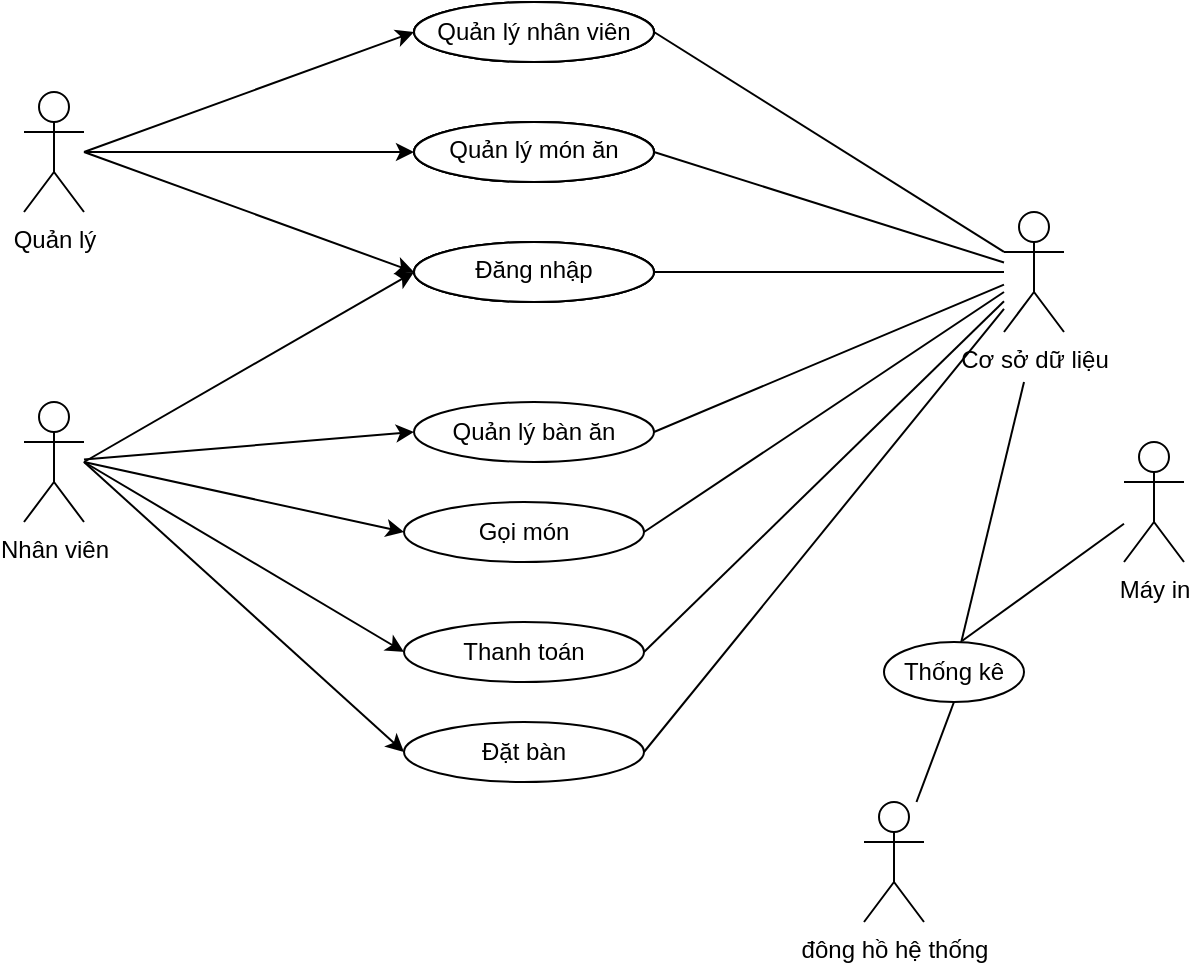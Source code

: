 <mxfile version="20.5.3" type="github">
  <diagram id="9unHF-hbmZ2nkv6X6ykx" name="Page-1">
    <mxGraphModel dx="831" dy="516" grid="1" gridSize="10" guides="1" tooltips="1" connect="1" arrows="1" fold="1" page="1" pageScale="1" pageWidth="850" pageHeight="1100" math="0" shadow="0">
      <root>
        <mxCell id="0" />
        <mxCell id="1" parent="0" />
        <mxCell id="NQcIBACFVZ98-y2kzVYC-5" style="rounded=0;orthogonalLoop=1;jettySize=auto;html=1;entryX=0;entryY=0.5;entryDx=0;entryDy=0;" edge="1" parent="1" target="NQcIBACFVZ98-y2kzVYC-4">
          <mxGeometry relative="1" as="geometry">
            <mxPoint x="165" y="215" as="sourcePoint" />
          </mxGeometry>
        </mxCell>
        <mxCell id="NQcIBACFVZ98-y2kzVYC-13" value="" style="edgeStyle=none;rounded=0;orthogonalLoop=1;jettySize=auto;html=1;" edge="1" parent="1" source="NQcIBACFVZ98-y2kzVYC-1" target="NQcIBACFVZ98-y2kzVYC-12">
          <mxGeometry relative="1" as="geometry" />
        </mxCell>
        <mxCell id="NQcIBACFVZ98-y2kzVYC-19" style="edgeStyle=none;rounded=0;orthogonalLoop=1;jettySize=auto;html=1;entryX=0;entryY=0.5;entryDx=0;entryDy=0;" edge="1" parent="1" target="NQcIBACFVZ98-y2kzVYC-18">
          <mxGeometry relative="1" as="geometry">
            <mxPoint x="165" y="215" as="sourcePoint" />
          </mxGeometry>
        </mxCell>
        <mxCell id="NQcIBACFVZ98-y2kzVYC-1" value="Quản lý" style="shape=umlActor;verticalLabelPosition=bottom;verticalAlign=top;html=1;outlineConnect=0;" vertex="1" parent="1">
          <mxGeometry x="135" y="185" width="30" height="60" as="geometry" />
        </mxCell>
        <mxCell id="NQcIBACFVZ98-y2kzVYC-4" value="Quản lý nhân viên" style="ellipse;whiteSpace=wrap;html=1;" vertex="1" parent="1">
          <mxGeometry x="330" y="140" width="120" height="30" as="geometry" />
        </mxCell>
        <mxCell id="NQcIBACFVZ98-y2kzVYC-12" value="Quản lý món ăn" style="ellipse;whiteSpace=wrap;html=1;verticalAlign=top;" vertex="1" parent="1">
          <mxGeometry x="330" y="200" width="120" height="30" as="geometry" />
        </mxCell>
        <mxCell id="NQcIBACFVZ98-y2kzVYC-18" value="Đăng nhập" style="ellipse;whiteSpace=wrap;html=1;verticalAlign=top;" vertex="1" parent="1">
          <mxGeometry x="330" y="260" width="120" height="30" as="geometry" />
        </mxCell>
        <mxCell id="NQcIBACFVZ98-y2kzVYC-35" style="edgeStyle=none;rounded=0;orthogonalLoop=1;jettySize=auto;html=1;entryX=0;entryY=0.5;entryDx=0;entryDy=0;" edge="1" parent="1" target="NQcIBACFVZ98-y2kzVYC-18">
          <mxGeometry relative="1" as="geometry">
            <mxPoint x="165" y="370" as="sourcePoint" />
          </mxGeometry>
        </mxCell>
        <mxCell id="NQcIBACFVZ98-y2kzVYC-36" style="edgeStyle=none;rounded=0;orthogonalLoop=1;jettySize=auto;html=1;entryX=0;entryY=0.5;entryDx=0;entryDy=0;" edge="1" parent="1" source="NQcIBACFVZ98-y2kzVYC-21" target="NQcIBACFVZ98-y2kzVYC-34">
          <mxGeometry relative="1" as="geometry">
            <mxPoint x="165" y="360" as="sourcePoint" />
          </mxGeometry>
        </mxCell>
        <mxCell id="NQcIBACFVZ98-y2kzVYC-40" style="edgeStyle=none;rounded=0;orthogonalLoop=1;jettySize=auto;html=1;entryX=0;entryY=0.5;entryDx=0;entryDy=0;" edge="1" parent="1" target="NQcIBACFVZ98-y2kzVYC-37">
          <mxGeometry relative="1" as="geometry">
            <mxPoint x="165" y="370" as="sourcePoint" />
          </mxGeometry>
        </mxCell>
        <mxCell id="NQcIBACFVZ98-y2kzVYC-41" style="edgeStyle=none;rounded=0;orthogonalLoop=1;jettySize=auto;html=1;entryX=0;entryY=0.5;entryDx=0;entryDy=0;" edge="1" parent="1" target="NQcIBACFVZ98-y2kzVYC-38">
          <mxGeometry relative="1" as="geometry">
            <mxPoint x="165" y="370" as="sourcePoint" />
          </mxGeometry>
        </mxCell>
        <mxCell id="NQcIBACFVZ98-y2kzVYC-42" style="edgeStyle=none;rounded=0;orthogonalLoop=1;jettySize=auto;html=1;entryX=0;entryY=0.5;entryDx=0;entryDy=0;" edge="1" parent="1" target="NQcIBACFVZ98-y2kzVYC-39">
          <mxGeometry relative="1" as="geometry">
            <mxPoint x="165" y="370" as="sourcePoint" />
          </mxGeometry>
        </mxCell>
        <mxCell id="NQcIBACFVZ98-y2kzVYC-21" value="Nhân viên" style="shape=umlActor;verticalLabelPosition=bottom;verticalAlign=top;html=1;outlineConnect=0;" vertex="1" parent="1">
          <mxGeometry x="135" y="340" width="30" height="60" as="geometry" />
        </mxCell>
        <mxCell id="NQcIBACFVZ98-y2kzVYC-66" style="edgeStyle=none;rounded=0;orthogonalLoop=1;jettySize=auto;html=1;endArrow=none;endFill=0;exitX=1;exitY=0.5;exitDx=0;exitDy=0;" edge="1" parent="1" source="NQcIBACFVZ98-y2kzVYC-34" target="NQcIBACFVZ98-y2kzVYC-43">
          <mxGeometry relative="1" as="geometry" />
        </mxCell>
        <mxCell id="NQcIBACFVZ98-y2kzVYC-34" value="Quản lý bàn ăn" style="ellipse;whiteSpace=wrap;html=1;" vertex="1" parent="1">
          <mxGeometry x="330" y="340" width="120" height="30" as="geometry" />
        </mxCell>
        <mxCell id="NQcIBACFVZ98-y2kzVYC-67" style="edgeStyle=none;rounded=0;orthogonalLoop=1;jettySize=auto;html=1;endArrow=none;endFill=0;exitX=1;exitY=0.5;exitDx=0;exitDy=0;" edge="1" parent="1" source="NQcIBACFVZ98-y2kzVYC-37" target="NQcIBACFVZ98-y2kzVYC-43">
          <mxGeometry relative="1" as="geometry" />
        </mxCell>
        <mxCell id="NQcIBACFVZ98-y2kzVYC-37" value="Gọi món" style="ellipse;whiteSpace=wrap;html=1;" vertex="1" parent="1">
          <mxGeometry x="325" y="390" width="120" height="30" as="geometry" />
        </mxCell>
        <mxCell id="NQcIBACFVZ98-y2kzVYC-68" style="edgeStyle=none;rounded=0;orthogonalLoop=1;jettySize=auto;html=1;endArrow=none;endFill=0;exitX=1;exitY=0.5;exitDx=0;exitDy=0;" edge="1" parent="1" source="NQcIBACFVZ98-y2kzVYC-38" target="NQcIBACFVZ98-y2kzVYC-43">
          <mxGeometry relative="1" as="geometry" />
        </mxCell>
        <mxCell id="NQcIBACFVZ98-y2kzVYC-38" value="Thanh toán" style="ellipse;whiteSpace=wrap;html=1;" vertex="1" parent="1">
          <mxGeometry x="325" y="450" width="120" height="30" as="geometry" />
        </mxCell>
        <mxCell id="NQcIBACFVZ98-y2kzVYC-69" style="edgeStyle=none;rounded=0;orthogonalLoop=1;jettySize=auto;html=1;endArrow=none;endFill=0;exitX=1;exitY=0.5;exitDx=0;exitDy=0;" edge="1" parent="1" source="NQcIBACFVZ98-y2kzVYC-39" target="NQcIBACFVZ98-y2kzVYC-43">
          <mxGeometry relative="1" as="geometry" />
        </mxCell>
        <mxCell id="NQcIBACFVZ98-y2kzVYC-39" value="Đặt bàn" style="ellipse;whiteSpace=wrap;html=1;" vertex="1" parent="1">
          <mxGeometry x="325" y="500" width="120" height="30" as="geometry" />
        </mxCell>
        <mxCell id="NQcIBACFVZ98-y2kzVYC-43" value="Cơ sở dữ liệu" style="shape=umlActor;verticalLabelPosition=bottom;verticalAlign=top;html=1;outlineConnect=0;" vertex="1" parent="1">
          <mxGeometry x="625" y="245" width="30" height="60" as="geometry" />
        </mxCell>
        <mxCell id="NQcIBACFVZ98-y2kzVYC-44" style="edgeStyle=none;rounded=0;orthogonalLoop=1;jettySize=auto;html=1;entryX=1;entryY=0.5;entryDx=0;entryDy=0;" edge="1" parent="1" source="NQcIBACFVZ98-y2kzVYC-18" target="NQcIBACFVZ98-y2kzVYC-18">
          <mxGeometry relative="1" as="geometry" />
        </mxCell>
        <mxCell id="NQcIBACFVZ98-y2kzVYC-45" value="Đăng nhập" style="ellipse;whiteSpace=wrap;html=1;verticalAlign=top;" vertex="1" parent="1">
          <mxGeometry x="330" y="260" width="120" height="30" as="geometry" />
        </mxCell>
        <mxCell id="NQcIBACFVZ98-y2kzVYC-46" value="Quản lý món ăn" style="ellipse;whiteSpace=wrap;html=1;verticalAlign=top;" vertex="1" parent="1">
          <mxGeometry x="330" y="200" width="120" height="30" as="geometry" />
        </mxCell>
        <mxCell id="NQcIBACFVZ98-y2kzVYC-47" value="Quản lý nhân viên" style="ellipse;whiteSpace=wrap;html=1;" vertex="1" parent="1">
          <mxGeometry x="330" y="140" width="120" height="30" as="geometry" />
        </mxCell>
        <mxCell id="NQcIBACFVZ98-y2kzVYC-65" style="edgeStyle=none;rounded=0;orthogonalLoop=1;jettySize=auto;html=1;endArrow=none;endFill=0;exitX=1;exitY=0.5;exitDx=0;exitDy=0;" edge="1" parent="1" source="NQcIBACFVZ98-y2kzVYC-48" target="NQcIBACFVZ98-y2kzVYC-43">
          <mxGeometry relative="1" as="geometry" />
        </mxCell>
        <mxCell id="NQcIBACFVZ98-y2kzVYC-48" value="Đăng nhập" style="ellipse;whiteSpace=wrap;html=1;verticalAlign=top;" vertex="1" parent="1">
          <mxGeometry x="330" y="260" width="120" height="30" as="geometry" />
        </mxCell>
        <mxCell id="NQcIBACFVZ98-y2kzVYC-53" style="edgeStyle=none;rounded=0;orthogonalLoop=1;jettySize=auto;html=1;endArrow=none;endFill=0;exitX=1;exitY=0.5;exitDx=0;exitDy=0;" edge="1" parent="1" source="NQcIBACFVZ98-y2kzVYC-49" target="NQcIBACFVZ98-y2kzVYC-43">
          <mxGeometry relative="1" as="geometry" />
        </mxCell>
        <mxCell id="NQcIBACFVZ98-y2kzVYC-49" value="Quản lý món ăn" style="ellipse;whiteSpace=wrap;html=1;verticalAlign=top;" vertex="1" parent="1">
          <mxGeometry x="330" y="200" width="120" height="30" as="geometry" />
        </mxCell>
        <mxCell id="NQcIBACFVZ98-y2kzVYC-52" style="edgeStyle=none;rounded=0;orthogonalLoop=1;jettySize=auto;html=1;endArrow=none;endFill=0;entryX=0;entryY=0.333;entryDx=0;entryDy=0;entryPerimeter=0;exitX=1;exitY=0.5;exitDx=0;exitDy=0;" edge="1" parent="1" source="NQcIBACFVZ98-y2kzVYC-50" target="NQcIBACFVZ98-y2kzVYC-43">
          <mxGeometry relative="1" as="geometry">
            <mxPoint x="595" y="260" as="targetPoint" />
          </mxGeometry>
        </mxCell>
        <mxCell id="NQcIBACFVZ98-y2kzVYC-50" value="Quản lý nhân viên" style="ellipse;whiteSpace=wrap;html=1;" vertex="1" parent="1">
          <mxGeometry x="330" y="140" width="120" height="30" as="geometry" />
        </mxCell>
        <mxCell id="NQcIBACFVZ98-y2kzVYC-75" style="edgeStyle=none;rounded=0;orthogonalLoop=1;jettySize=auto;html=1;endArrow=none;endFill=0;" edge="1" parent="1" source="NQcIBACFVZ98-y2kzVYC-74">
          <mxGeometry relative="1" as="geometry">
            <mxPoint x="635" y="330" as="targetPoint" />
          </mxGeometry>
        </mxCell>
        <mxCell id="NQcIBACFVZ98-y2kzVYC-77" style="edgeStyle=none;rounded=0;orthogonalLoop=1;jettySize=auto;html=1;endArrow=none;endFill=0;exitX=0.559;exitY=-0.02;exitDx=0;exitDy=0;exitPerimeter=0;" edge="1" parent="1" source="NQcIBACFVZ98-y2kzVYC-74" target="NQcIBACFVZ98-y2kzVYC-76">
          <mxGeometry relative="1" as="geometry" />
        </mxCell>
        <mxCell id="NQcIBACFVZ98-y2kzVYC-74" value="Thống kê" style="ellipse;whiteSpace=wrap;html=1;" vertex="1" parent="1">
          <mxGeometry x="565" y="460" width="70" height="30" as="geometry" />
        </mxCell>
        <mxCell id="NQcIBACFVZ98-y2kzVYC-76" value="Máy in" style="shape=umlActor;verticalLabelPosition=bottom;verticalAlign=top;html=1;outlineConnect=0;" vertex="1" parent="1">
          <mxGeometry x="685" y="360" width="30" height="60" as="geometry" />
        </mxCell>
        <mxCell id="NQcIBACFVZ98-y2kzVYC-79" style="edgeStyle=none;rounded=0;orthogonalLoop=1;jettySize=auto;html=1;entryX=0.5;entryY=1;entryDx=0;entryDy=0;endArrow=none;endFill=0;" edge="1" parent="1" source="NQcIBACFVZ98-y2kzVYC-78" target="NQcIBACFVZ98-y2kzVYC-74">
          <mxGeometry relative="1" as="geometry" />
        </mxCell>
        <mxCell id="NQcIBACFVZ98-y2kzVYC-78" value="đông hồ hệ thống" style="shape=umlActor;verticalLabelPosition=bottom;verticalAlign=top;html=1;outlineConnect=0;" vertex="1" parent="1">
          <mxGeometry x="555" y="540" width="30" height="60" as="geometry" />
        </mxCell>
      </root>
    </mxGraphModel>
  </diagram>
</mxfile>
